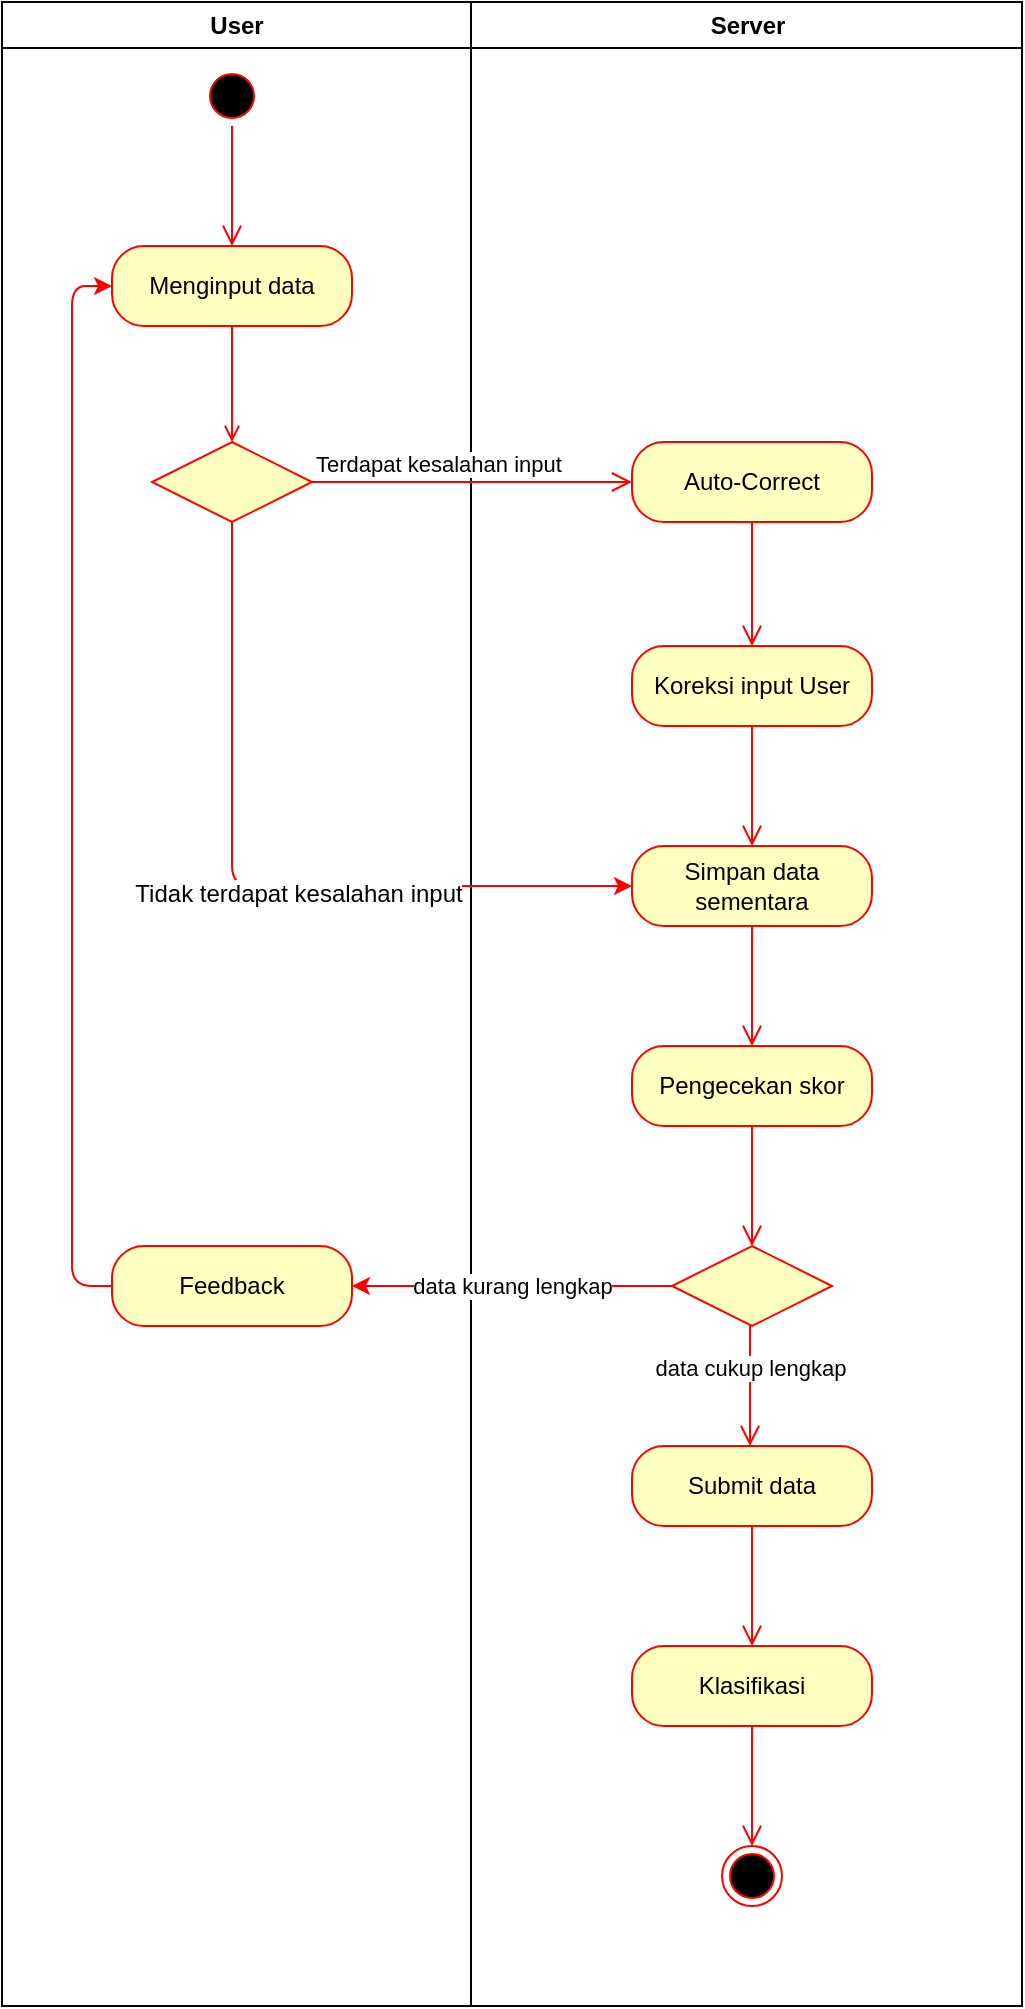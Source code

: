 <mxfile version="12.7.4" type="github">
  <diagram name="Page-1" id="e7e014a7-5840-1c2e-5031-d8a46d1fe8dd">
    <mxGraphModel dx="898" dy="482" grid="1" gridSize="10" guides="1" tooltips="1" connect="1" arrows="1" fold="1" page="1" pageScale="1" pageWidth="1169" pageHeight="826" background="#ffffff" math="0" shadow="0">
      <root>
        <mxCell id="0" />
        <mxCell id="1" parent="0" />
        <mxCell id="2" value="User" style="swimlane;whiteSpace=wrap" parent="1" vertex="1">
          <mxGeometry x="210" y="128" width="234.5" height="1002" as="geometry" />
        </mxCell>
        <mxCell id="9" value="" style="endArrow=open;strokeColor=#FF0000;endFill=1;rounded=0" parent="2" edge="1">
          <mxGeometry relative="1" as="geometry">
            <mxPoint x="115" y="160" as="sourcePoint" />
            <mxPoint x="115" y="220" as="targetPoint" />
          </mxGeometry>
        </mxCell>
        <mxCell id="uOTItk1kbjwrEWO6Ws9q-44" value="" style="rhombus;whiteSpace=wrap;html=1;fillColor=#ffffc0;strokeColor=#ff0000;" vertex="1" parent="2">
          <mxGeometry x="75" y="220" width="80" height="40" as="geometry" />
        </mxCell>
        <mxCell id="uOTItk1kbjwrEWO6Ws9q-72" value="Menginput data" style="rounded=1;whiteSpace=wrap;html=1;arcSize=40;fontColor=#000000;fillColor=#ffffc0;strokeColor=#ff0000;" vertex="1" parent="2">
          <mxGeometry x="55" y="122" width="120" height="40" as="geometry" />
        </mxCell>
        <mxCell id="uOTItk1kbjwrEWO6Ws9q-76" value="" style="ellipse;html=1;shape=startState;fillColor=#000000;strokeColor=#ff0000;" vertex="1" parent="2">
          <mxGeometry x="100" y="32" width="30" height="30" as="geometry" />
        </mxCell>
        <mxCell id="uOTItk1kbjwrEWO6Ws9q-77" value="" style="edgeStyle=orthogonalEdgeStyle;html=1;verticalAlign=bottom;endArrow=open;endSize=8;strokeColor=#ff0000;" edge="1" source="uOTItk1kbjwrEWO6Ws9q-76" parent="2">
          <mxGeometry relative="1" as="geometry">
            <mxPoint x="115" y="122" as="targetPoint" />
          </mxGeometry>
        </mxCell>
        <mxCell id="uOTItk1kbjwrEWO6Ws9q-88" style="edgeStyle=orthogonalEdgeStyle;rounded=1;orthogonalLoop=1;jettySize=auto;html=1;exitX=0;exitY=0.5;exitDx=0;exitDy=0;entryX=0;entryY=0.5;entryDx=0;entryDy=0;strokeColor=#FF0000;" edge="1" parent="2" source="uOTItk1kbjwrEWO6Ws9q-87" target="uOTItk1kbjwrEWO6Ws9q-72">
          <mxGeometry relative="1" as="geometry" />
        </mxCell>
        <mxCell id="uOTItk1kbjwrEWO6Ws9q-87" value="Feedback" style="rounded=1;whiteSpace=wrap;html=1;arcSize=40;fontColor=#000000;fillColor=#ffffc0;strokeColor=#ff0000;" vertex="1" parent="2">
          <mxGeometry x="55" y="622" width="120" height="40" as="geometry" />
        </mxCell>
        <mxCell id="3" value="Server" style="swimlane;whiteSpace=wrap" parent="1" vertex="1">
          <mxGeometry x="444.5" y="128" width="275.5" height="1002" as="geometry" />
        </mxCell>
        <mxCell id="uOTItk1kbjwrEWO6Ws9q-47" value="Auto-Correct" style="rounded=1;whiteSpace=wrap;html=1;arcSize=40;fontColor=#000000;fillColor=#ffffc0;strokeColor=#ff0000;" vertex="1" parent="3">
          <mxGeometry x="80.5" y="220" width="120" height="40" as="geometry" />
        </mxCell>
        <mxCell id="uOTItk1kbjwrEWO6Ws9q-48" value="" style="edgeStyle=orthogonalEdgeStyle;html=1;verticalAlign=bottom;endArrow=open;endSize=8;strokeColor=#ff0000;" edge="1" source="uOTItk1kbjwrEWO6Ws9q-47" parent="3">
          <mxGeometry relative="1" as="geometry">
            <mxPoint x="140.5" y="322" as="targetPoint" />
          </mxGeometry>
        </mxCell>
        <mxCell id="uOTItk1kbjwrEWO6Ws9q-49" value="Koreksi input User" style="rounded=1;whiteSpace=wrap;html=1;arcSize=40;fontColor=#000000;fillColor=#ffffc0;strokeColor=#ff0000;" vertex="1" parent="3">
          <mxGeometry x="80.5" y="322" width="120" height="40" as="geometry" />
        </mxCell>
        <mxCell id="uOTItk1kbjwrEWO6Ws9q-50" value="" style="edgeStyle=orthogonalEdgeStyle;html=1;verticalAlign=bottom;endArrow=open;endSize=8;strokeColor=#ff0000;" edge="1" source="uOTItk1kbjwrEWO6Ws9q-49" parent="3">
          <mxGeometry relative="1" as="geometry">
            <mxPoint x="140.5" y="422" as="targetPoint" />
          </mxGeometry>
        </mxCell>
        <mxCell id="uOTItk1kbjwrEWO6Ws9q-51" value="Simpan data sementara" style="rounded=1;whiteSpace=wrap;html=1;arcSize=40;fontColor=#000000;fillColor=#ffffc0;strokeColor=#ff0000;" vertex="1" parent="3">
          <mxGeometry x="80.5" y="422" width="120" height="40" as="geometry" />
        </mxCell>
        <mxCell id="uOTItk1kbjwrEWO6Ws9q-52" value="" style="edgeStyle=orthogonalEdgeStyle;html=1;verticalAlign=bottom;endArrow=open;endSize=8;strokeColor=#ff0000;" edge="1" source="uOTItk1kbjwrEWO6Ws9q-51" parent="3">
          <mxGeometry relative="1" as="geometry">
            <mxPoint x="140.5" y="522" as="targetPoint" />
          </mxGeometry>
        </mxCell>
        <mxCell id="uOTItk1kbjwrEWO6Ws9q-66" value="Pengecekan skor" style="rounded=1;whiteSpace=wrap;html=1;arcSize=40;fontColor=#000000;fillColor=#ffffc0;strokeColor=#ff0000;" vertex="1" parent="3">
          <mxGeometry x="80.5" y="522" width="120" height="40" as="geometry" />
        </mxCell>
        <mxCell id="uOTItk1kbjwrEWO6Ws9q-67" value="" style="edgeStyle=orthogonalEdgeStyle;html=1;verticalAlign=bottom;endArrow=open;endSize=8;strokeColor=#ff0000;" edge="1" source="uOTItk1kbjwrEWO6Ws9q-66" parent="3">
          <mxGeometry relative="1" as="geometry">
            <mxPoint x="140.5" y="622" as="targetPoint" />
          </mxGeometry>
        </mxCell>
        <mxCell id="uOTItk1kbjwrEWO6Ws9q-83" value="" style="rhombus;whiteSpace=wrap;html=1;fillColor=#ffffc0;strokeColor=#ff0000;" vertex="1" parent="3">
          <mxGeometry x="100.5" y="622" width="80" height="40" as="geometry" />
        </mxCell>
        <mxCell id="uOTItk1kbjwrEWO6Ws9q-89" value="Submit data" style="rounded=1;whiteSpace=wrap;html=1;arcSize=40;fontColor=#000000;fillColor=#ffffc0;strokeColor=#ff0000;" vertex="1" parent="3">
          <mxGeometry x="80.5" y="722" width="120" height="40" as="geometry" />
        </mxCell>
        <mxCell id="uOTItk1kbjwrEWO6Ws9q-90" value="" style="edgeStyle=orthogonalEdgeStyle;html=1;verticalAlign=bottom;endArrow=open;endSize=8;strokeColor=#ff0000;" edge="1" source="uOTItk1kbjwrEWO6Ws9q-89" parent="3">
          <mxGeometry relative="1" as="geometry">
            <mxPoint x="140.5" y="822" as="targetPoint" />
          </mxGeometry>
        </mxCell>
        <mxCell id="uOTItk1kbjwrEWO6Ws9q-91" value="data cukup lengkap" style="edgeStyle=orthogonalEdgeStyle;html=1;verticalAlign=bottom;endArrow=open;endSize=8;strokeColor=#ff0000;" edge="1" parent="3">
          <mxGeometry relative="1" as="geometry">
            <mxPoint x="139.5" y="722" as="targetPoint" />
            <mxPoint x="139.5" y="662" as="sourcePoint" />
          </mxGeometry>
        </mxCell>
        <mxCell id="uOTItk1kbjwrEWO6Ws9q-93" value="Klasifikasi" style="rounded=1;whiteSpace=wrap;html=1;arcSize=40;fontColor=#000000;fillColor=#ffffc0;strokeColor=#ff0000;" vertex="1" parent="3">
          <mxGeometry x="80.5" y="822" width="120" height="40" as="geometry" />
        </mxCell>
        <mxCell id="uOTItk1kbjwrEWO6Ws9q-94" value="" style="edgeStyle=orthogonalEdgeStyle;html=1;verticalAlign=bottom;endArrow=open;endSize=8;strokeColor=#ff0000;" edge="1" source="uOTItk1kbjwrEWO6Ws9q-93" parent="3">
          <mxGeometry relative="1" as="geometry">
            <mxPoint x="140.5" y="922" as="targetPoint" />
          </mxGeometry>
        </mxCell>
        <mxCell id="uOTItk1kbjwrEWO6Ws9q-95" value="" style="ellipse;html=1;shape=endState;fillColor=#000000;strokeColor=#ff0000;" vertex="1" parent="3">
          <mxGeometry x="125.5" y="922" width="30" height="30" as="geometry" />
        </mxCell>
        <mxCell id="uOTItk1kbjwrEWO6Ws9q-45" value="Terdapat kesalahan input" style="edgeStyle=orthogonalEdgeStyle;html=1;align=left;verticalAlign=bottom;endArrow=open;endSize=8;strokeColor=#ff0000;" edge="1" source="uOTItk1kbjwrEWO6Ws9q-44" parent="1" target="uOTItk1kbjwrEWO6Ws9q-47">
          <mxGeometry x="-1" relative="1" as="geometry">
            <mxPoint x="370" y="368" as="targetPoint" />
          </mxGeometry>
        </mxCell>
        <mxCell id="uOTItk1kbjwrEWO6Ws9q-56" style="edgeStyle=orthogonalEdgeStyle;rounded=1;orthogonalLoop=1;jettySize=auto;html=1;exitX=0.5;exitY=1;exitDx=0;exitDy=0;entryX=0;entryY=0.5;entryDx=0;entryDy=0;strokeColor=#FF0000;" edge="1" parent="1" source="uOTItk1kbjwrEWO6Ws9q-44" target="uOTItk1kbjwrEWO6Ws9q-51">
          <mxGeometry relative="1" as="geometry" />
        </mxCell>
        <mxCell id="uOTItk1kbjwrEWO6Ws9q-96" value="Tidak terdapat kesalahan input" style="text;html=1;align=center;verticalAlign=middle;resizable=0;points=[];labelBackgroundColor=#ffffff;" vertex="1" connectable="0" parent="uOTItk1kbjwrEWO6Ws9q-56">
          <mxGeometry x="-0.047" y="34" relative="1" as="geometry">
            <mxPoint x="33" y="38" as="offset" />
          </mxGeometry>
        </mxCell>
        <mxCell id="uOTItk1kbjwrEWO6Ws9q-86" value="data kurang lengkap" style="edgeStyle=orthogonalEdgeStyle;rounded=1;orthogonalLoop=1;jettySize=auto;html=1;exitX=0;exitY=0.5;exitDx=0;exitDy=0;strokeColor=#FF0000;" edge="1" parent="1" source="uOTItk1kbjwrEWO6Ws9q-83" target="uOTItk1kbjwrEWO6Ws9q-87">
          <mxGeometry relative="1" as="geometry">
            <mxPoint x="340" y="770" as="targetPoint" />
          </mxGeometry>
        </mxCell>
      </root>
    </mxGraphModel>
  </diagram>
</mxfile>
